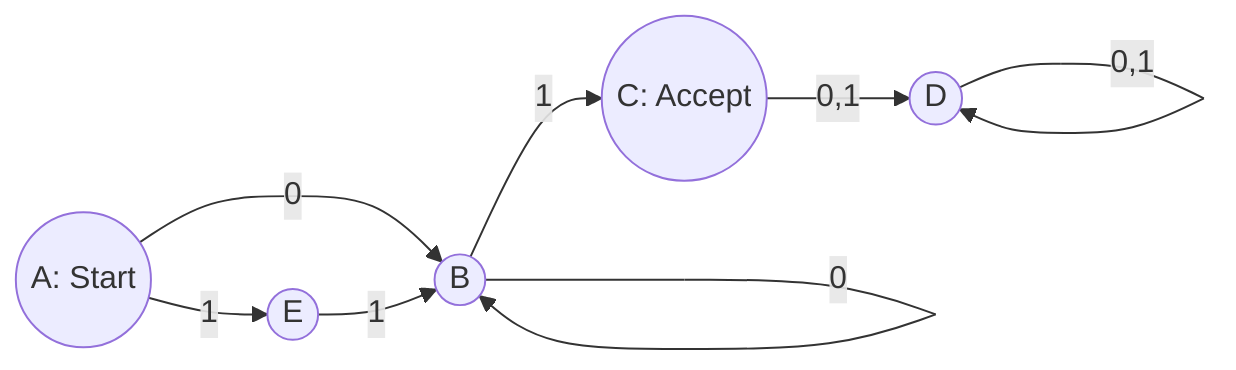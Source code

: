 graph LR
  A((A: Start))
  B((B))
  C((C: Accept))
  D((D))
  E((E))

  A -->|0| B
  B -->|0| B
  B -->|1| C
  C -->|0,1| D
  D -->|0,1| D

  A -->|1| E
  E -->|1| B